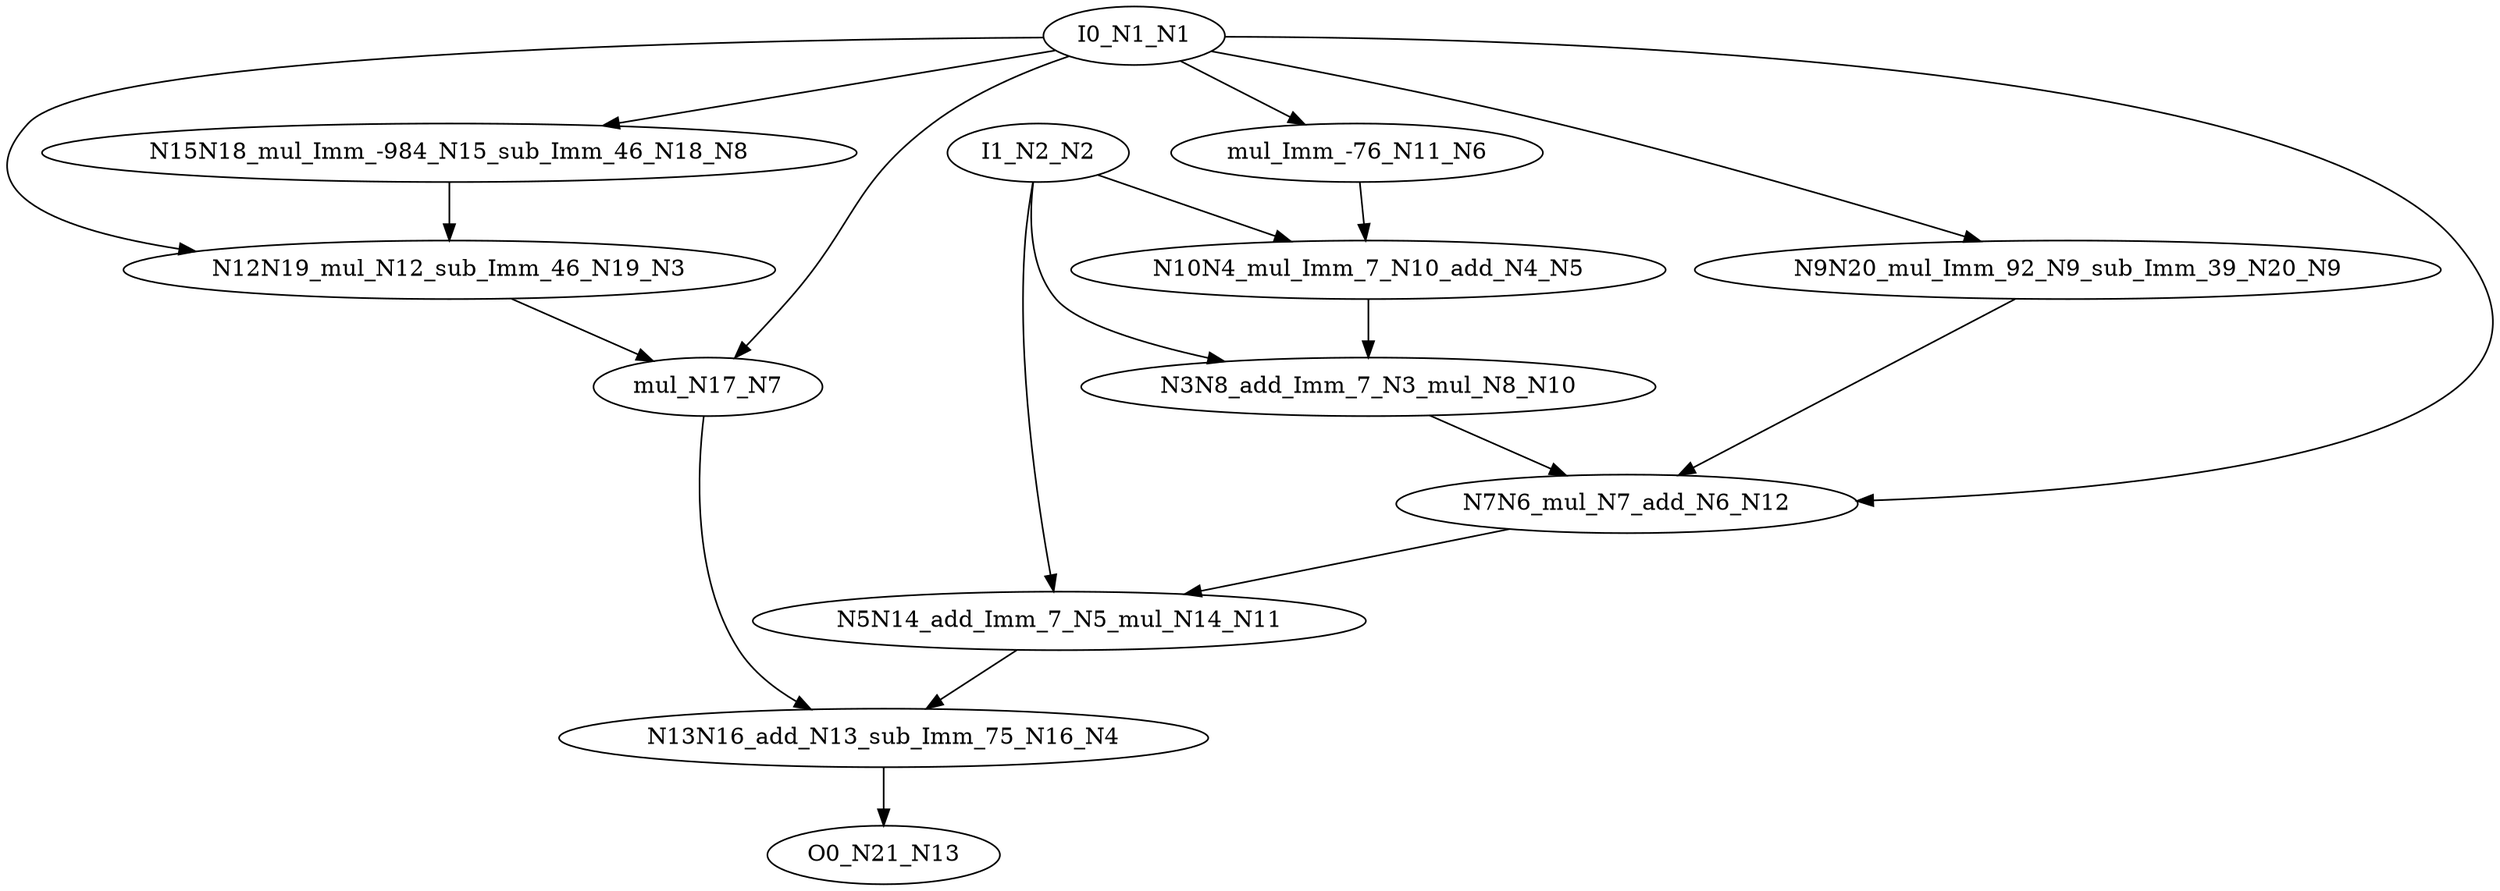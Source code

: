digraph graphname {
N12 [color="black", label="N7N6_mul_N7_add_N6_N12"];
N13 [color="black", label="O0_N21_N13"];
N10 [color="black", label="N3N8_add_Imm_7_N3_mul_N8_N10"];
N11 [color="black", label="N5N14_add_Imm_7_N5_mul_N14_N11"];
N8 [color="black", label="N15N18_mul_Imm_-984_N15_sub_Imm_46_N18_N8"];
N9 [color="black", label="N9N20_mul_Imm_92_N9_sub_Imm_39_N20_N9"];
N1 [color="black", label="I0_N1_N1"];
N2 [color="black", label="I1_N2_N2"];
N3 [color="black", label="N12N19_mul_N12_sub_Imm_46_N19_N3"];
N4 [color="black", label="N13N16_add_N13_sub_Imm_75_N16_N4"];
N5 [color="black", label="N10N4_mul_Imm_7_N10_add_N4_N5"];
N6 [color="black", label="mul_Imm_-76_N11_N6"];
N7 [color="black", label="mul_N17_N7"];
N12 -> N11;
N10 -> N12;
N11 -> N4;
N8 -> N3;
N9 -> N12;
N1 -> N12;
N1 -> N3;
N1 -> N9;
N1 -> N7;
N1 -> N8;
N1 -> N6;
N2 -> N5;
N2 -> N10;
N2 -> N11;
N3 -> N7;
N4 -> N13;
N5 -> N10;
N6 -> N5;
N7 -> N4;
}
